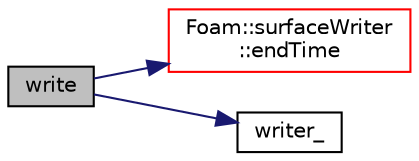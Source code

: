 digraph "write"
{
  bgcolor="transparent";
  edge [fontname="Helvetica",fontsize="10",labelfontname="Helvetica",labelfontsize="10"];
  node [fontname="Helvetica",fontsize="10",shape=record];
  rankdir="LR";
  Node1 [label="write",height=0.2,width=0.4,color="black", fillcolor="grey75", style="filled" fontcolor="black"];
  Node1 -> Node2 [color="midnightblue",fontsize="10",style="solid",fontname="Helvetica"];
  Node2 [label="Foam::surfaceWriter\l::endTime",height=0.2,width=0.4,color="red",URL="$classFoam_1_1surfaceWriter.html#a10aef9d1ca546107a83bcc88a7c373b4",tooltip="End a time-step. "];
  Node1 -> Node3 [color="midnightblue",fontsize="10",style="solid",fontname="Helvetica"];
  Node3 [label="writer_",height=0.2,width=0.4,color="black",URL="$vtkSurfaceWriter_8C.html#aca6a881a69a80b9638f343ea050d331d"];
}
